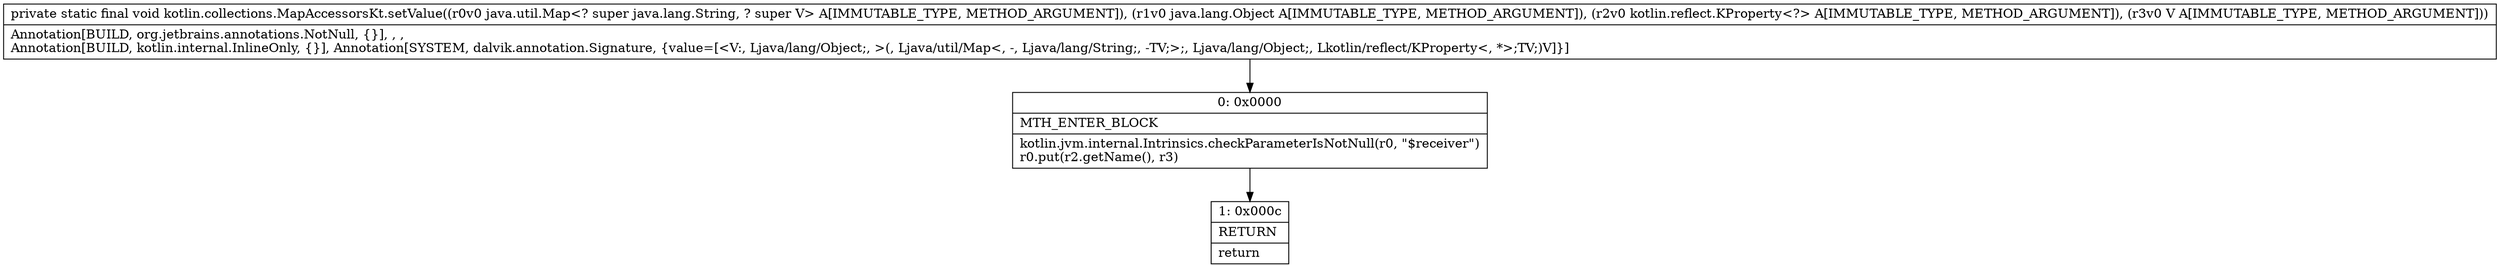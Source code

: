 digraph "CFG forkotlin.collections.MapAccessorsKt.setValue(Ljava\/util\/Map;Ljava\/lang\/Object;Lkotlin\/reflect\/KProperty;Ljava\/lang\/Object;)V" {
Node_0 [shape=record,label="{0\:\ 0x0000|MTH_ENTER_BLOCK\l|kotlin.jvm.internal.Intrinsics.checkParameterIsNotNull(r0, \"$receiver\")\lr0.put(r2.getName(), r3)\l}"];
Node_1 [shape=record,label="{1\:\ 0x000c|RETURN\l|return\l}"];
MethodNode[shape=record,label="{private static final void kotlin.collections.MapAccessorsKt.setValue((r0v0 java.util.Map\<? super java.lang.String, ? super V\> A[IMMUTABLE_TYPE, METHOD_ARGUMENT]), (r1v0 java.lang.Object A[IMMUTABLE_TYPE, METHOD_ARGUMENT]), (r2v0 kotlin.reflect.KProperty\<?\> A[IMMUTABLE_TYPE, METHOD_ARGUMENT]), (r3v0 V A[IMMUTABLE_TYPE, METHOD_ARGUMENT]))  | Annotation[BUILD, org.jetbrains.annotations.NotNull, \{\}], , , \lAnnotation[BUILD, kotlin.internal.InlineOnly, \{\}], Annotation[SYSTEM, dalvik.annotation.Signature, \{value=[\<V:, Ljava\/lang\/Object;, \>(, Ljava\/util\/Map\<, \-, Ljava\/lang\/String;, \-TV;\>;, Ljava\/lang\/Object;, Lkotlin\/reflect\/KProperty\<, *\>;TV;)V]\}]\l}"];
MethodNode -> Node_0;
Node_0 -> Node_1;
}

